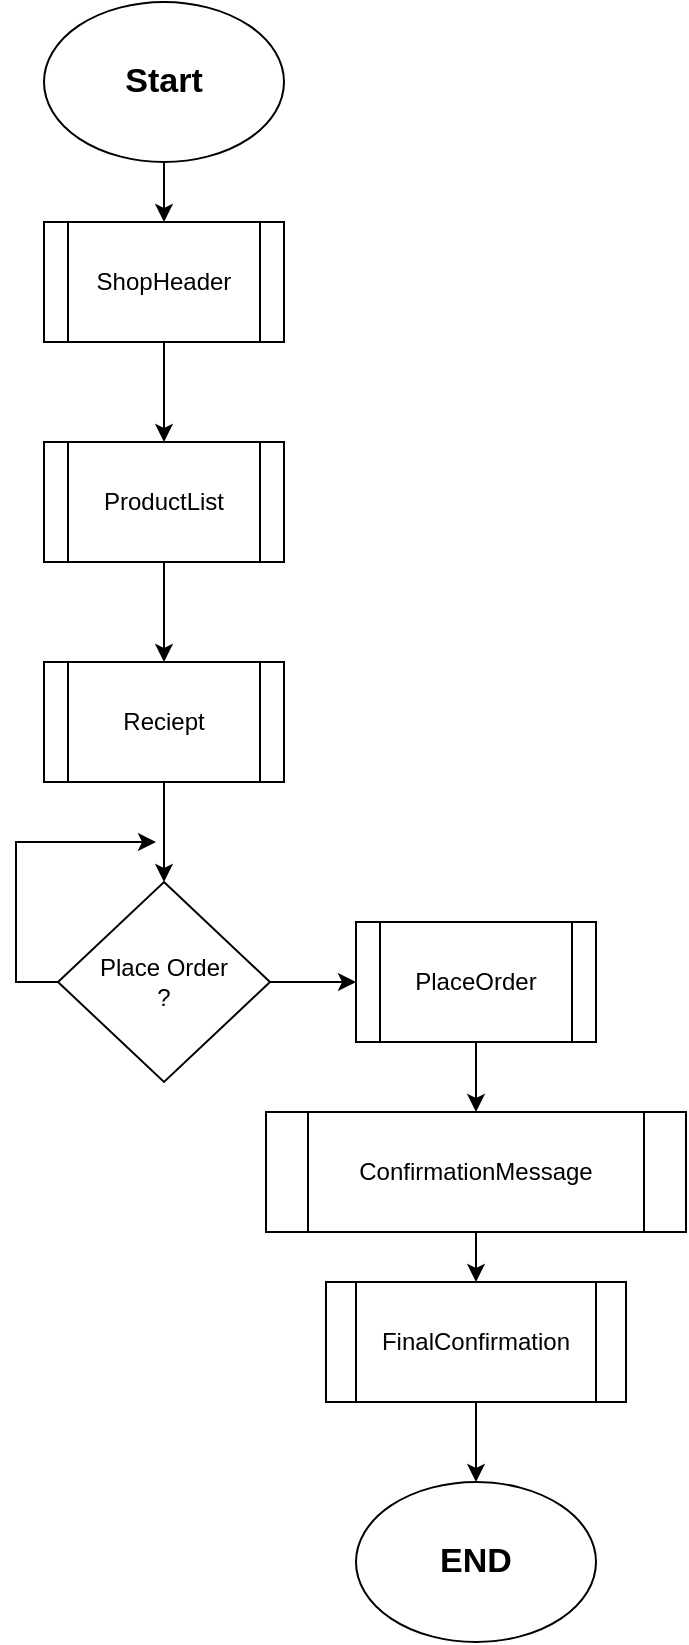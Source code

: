 <mxfile version="13.6.2" type="device"><diagram id="C5RBs43oDa-KdzZeNtuy" name="Page-1"><mxGraphModel dx="1024" dy="592" grid="1" gridSize="10" guides="1" tooltips="1" connect="1" arrows="1" fold="1" page="1" pageScale="1" pageWidth="827" pageHeight="1169" math="0" shadow="0"><root><mxCell id="WIyWlLk6GJQsqaUBKTNV-0"/><mxCell id="WIyWlLk6GJQsqaUBKTNV-1" parent="WIyWlLk6GJQsqaUBKTNV-0"/><mxCell id="PH78B8dMtTDuh0nfHmrN-9" value="" style="edgeStyle=orthogonalEdgeStyle;rounded=0;orthogonalLoop=1;jettySize=auto;html=1;" edge="1" parent="WIyWlLk6GJQsqaUBKTNV-1" source="PH78B8dMtTDuh0nfHmrN-0" target="PH78B8dMtTDuh0nfHmrN-1"><mxGeometry relative="1" as="geometry"/></mxCell><mxCell id="PH78B8dMtTDuh0nfHmrN-0" value="&lt;b&gt;&lt;font style=&quot;font-size: 17px&quot;&gt;Start&lt;/font&gt;&lt;/b&gt;" style="ellipse;whiteSpace=wrap;html=1;" vertex="1" parent="WIyWlLk6GJQsqaUBKTNV-1"><mxGeometry x="354" y="30" width="120" height="80" as="geometry"/></mxCell><mxCell id="PH78B8dMtTDuh0nfHmrN-10" value="" style="edgeStyle=orthogonalEdgeStyle;rounded=0;orthogonalLoop=1;jettySize=auto;html=1;" edge="1" parent="WIyWlLk6GJQsqaUBKTNV-1" source="PH78B8dMtTDuh0nfHmrN-1" target="PH78B8dMtTDuh0nfHmrN-2"><mxGeometry relative="1" as="geometry"/></mxCell><mxCell id="PH78B8dMtTDuh0nfHmrN-1" value="ShopHeader" style="shape=process;whiteSpace=wrap;html=1;backgroundOutline=1;" vertex="1" parent="WIyWlLk6GJQsqaUBKTNV-1"><mxGeometry x="354" y="140" width="120" height="60" as="geometry"/></mxCell><mxCell id="PH78B8dMtTDuh0nfHmrN-11" value="" style="edgeStyle=orthogonalEdgeStyle;rounded=0;orthogonalLoop=1;jettySize=auto;html=1;" edge="1" parent="WIyWlLk6GJQsqaUBKTNV-1" source="PH78B8dMtTDuh0nfHmrN-2" target="PH78B8dMtTDuh0nfHmrN-3"><mxGeometry relative="1" as="geometry"/></mxCell><mxCell id="PH78B8dMtTDuh0nfHmrN-2" value="ProductList" style="shape=process;whiteSpace=wrap;html=1;backgroundOutline=1;" vertex="1" parent="WIyWlLk6GJQsqaUBKTNV-1"><mxGeometry x="354" y="250" width="120" height="60" as="geometry"/></mxCell><mxCell id="PH78B8dMtTDuh0nfHmrN-12" value="" style="edgeStyle=orthogonalEdgeStyle;rounded=0;orthogonalLoop=1;jettySize=auto;html=1;" edge="1" parent="WIyWlLk6GJQsqaUBKTNV-1" source="PH78B8dMtTDuh0nfHmrN-3" target="PH78B8dMtTDuh0nfHmrN-4"><mxGeometry relative="1" as="geometry"/></mxCell><mxCell id="PH78B8dMtTDuh0nfHmrN-3" value="Reciept" style="shape=process;whiteSpace=wrap;html=1;backgroundOutline=1;" vertex="1" parent="WIyWlLk6GJQsqaUBKTNV-1"><mxGeometry x="354" y="360" width="120" height="60" as="geometry"/></mxCell><mxCell id="PH78B8dMtTDuh0nfHmrN-13" value="" style="edgeStyle=orthogonalEdgeStyle;rounded=0;orthogonalLoop=1;jettySize=auto;html=1;" edge="1" parent="WIyWlLk6GJQsqaUBKTNV-1" source="PH78B8dMtTDuh0nfHmrN-4" target="PH78B8dMtTDuh0nfHmrN-5"><mxGeometry relative="1" as="geometry"/></mxCell><mxCell id="PH78B8dMtTDuh0nfHmrN-17" style="edgeStyle=orthogonalEdgeStyle;rounded=0;orthogonalLoop=1;jettySize=auto;html=1;" edge="1" parent="WIyWlLk6GJQsqaUBKTNV-1" source="PH78B8dMtTDuh0nfHmrN-4"><mxGeometry relative="1" as="geometry"><mxPoint x="410" y="450" as="targetPoint"/><Array as="points"><mxPoint x="340" y="520"/><mxPoint x="340" y="450"/></Array></mxGeometry></mxCell><mxCell id="PH78B8dMtTDuh0nfHmrN-4" value="Place Order&lt;br&gt;?" style="rhombus;whiteSpace=wrap;html=1;" vertex="1" parent="WIyWlLk6GJQsqaUBKTNV-1"><mxGeometry x="361" y="470" width="106" height="100" as="geometry"/></mxCell><mxCell id="PH78B8dMtTDuh0nfHmrN-14" value="" style="edgeStyle=orthogonalEdgeStyle;rounded=0;orthogonalLoop=1;jettySize=auto;html=1;" edge="1" parent="WIyWlLk6GJQsqaUBKTNV-1" source="PH78B8dMtTDuh0nfHmrN-5" target="PH78B8dMtTDuh0nfHmrN-6"><mxGeometry relative="1" as="geometry"/></mxCell><mxCell id="PH78B8dMtTDuh0nfHmrN-5" value="PlaceOrder" style="shape=process;whiteSpace=wrap;html=1;backgroundOutline=1;" vertex="1" parent="WIyWlLk6GJQsqaUBKTNV-1"><mxGeometry x="510" y="490" width="120" height="60" as="geometry"/></mxCell><mxCell id="PH78B8dMtTDuh0nfHmrN-15" value="" style="edgeStyle=orthogonalEdgeStyle;rounded=0;orthogonalLoop=1;jettySize=auto;html=1;" edge="1" parent="WIyWlLk6GJQsqaUBKTNV-1" source="PH78B8dMtTDuh0nfHmrN-6" target="PH78B8dMtTDuh0nfHmrN-7"><mxGeometry relative="1" as="geometry"/></mxCell><mxCell id="PH78B8dMtTDuh0nfHmrN-6" value="ConfirmationMessage" style="shape=process;whiteSpace=wrap;html=1;backgroundOutline=1;" vertex="1" parent="WIyWlLk6GJQsqaUBKTNV-1"><mxGeometry x="465" y="585" width="210" height="60" as="geometry"/></mxCell><mxCell id="PH78B8dMtTDuh0nfHmrN-16" value="" style="edgeStyle=orthogonalEdgeStyle;rounded=0;orthogonalLoop=1;jettySize=auto;html=1;" edge="1" parent="WIyWlLk6GJQsqaUBKTNV-1" source="PH78B8dMtTDuh0nfHmrN-7" target="PH78B8dMtTDuh0nfHmrN-8"><mxGeometry relative="1" as="geometry"/></mxCell><mxCell id="PH78B8dMtTDuh0nfHmrN-7" value="FinalConfirmation" style="shape=process;whiteSpace=wrap;html=1;backgroundOutline=1;" vertex="1" parent="WIyWlLk6GJQsqaUBKTNV-1"><mxGeometry x="495" y="670" width="150" height="60" as="geometry"/></mxCell><mxCell id="PH78B8dMtTDuh0nfHmrN-8" value="&lt;b&gt;&lt;font style=&quot;font-size: 17px&quot;&gt;END&lt;/font&gt;&lt;/b&gt;" style="ellipse;whiteSpace=wrap;html=1;" vertex="1" parent="WIyWlLk6GJQsqaUBKTNV-1"><mxGeometry x="510" y="770" width="120" height="80" as="geometry"/></mxCell></root></mxGraphModel></diagram></mxfile>